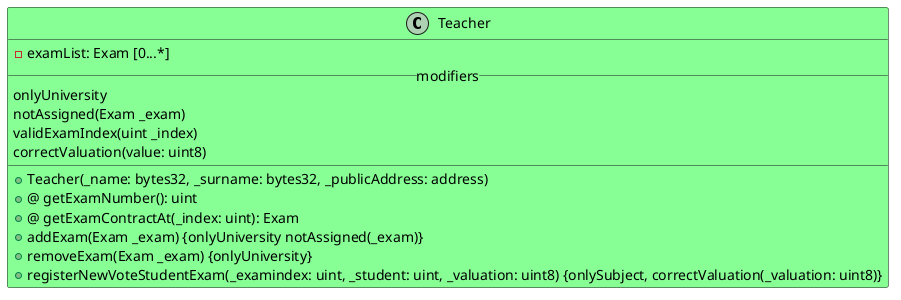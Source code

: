 @startuml

class Teacher #87FF95 {
- examList: Exam [0...*]
__modifiers__
onlyUniversity
notAssigned(Exam _exam)
validExamIndex(uint _index)
correctValuation(value: uint8)
__
+ Teacher(_name: bytes32, _surname: bytes32, _publicAddress: address)
+@ getExamNumber(): uint
+@ getExamContractAt(_index: uint): Exam
+ addExam(Exam _exam) {onlyUniversity notAssigned(_exam)}
+ removeExam(Exam _exam) {onlyUniversity}
+ registerNewVoteStudentExam(_examindex: uint, _student: uint, _valuation: uint8) {onlySubject, correctValuation(_valuation: uint8)}
}
@enduml

